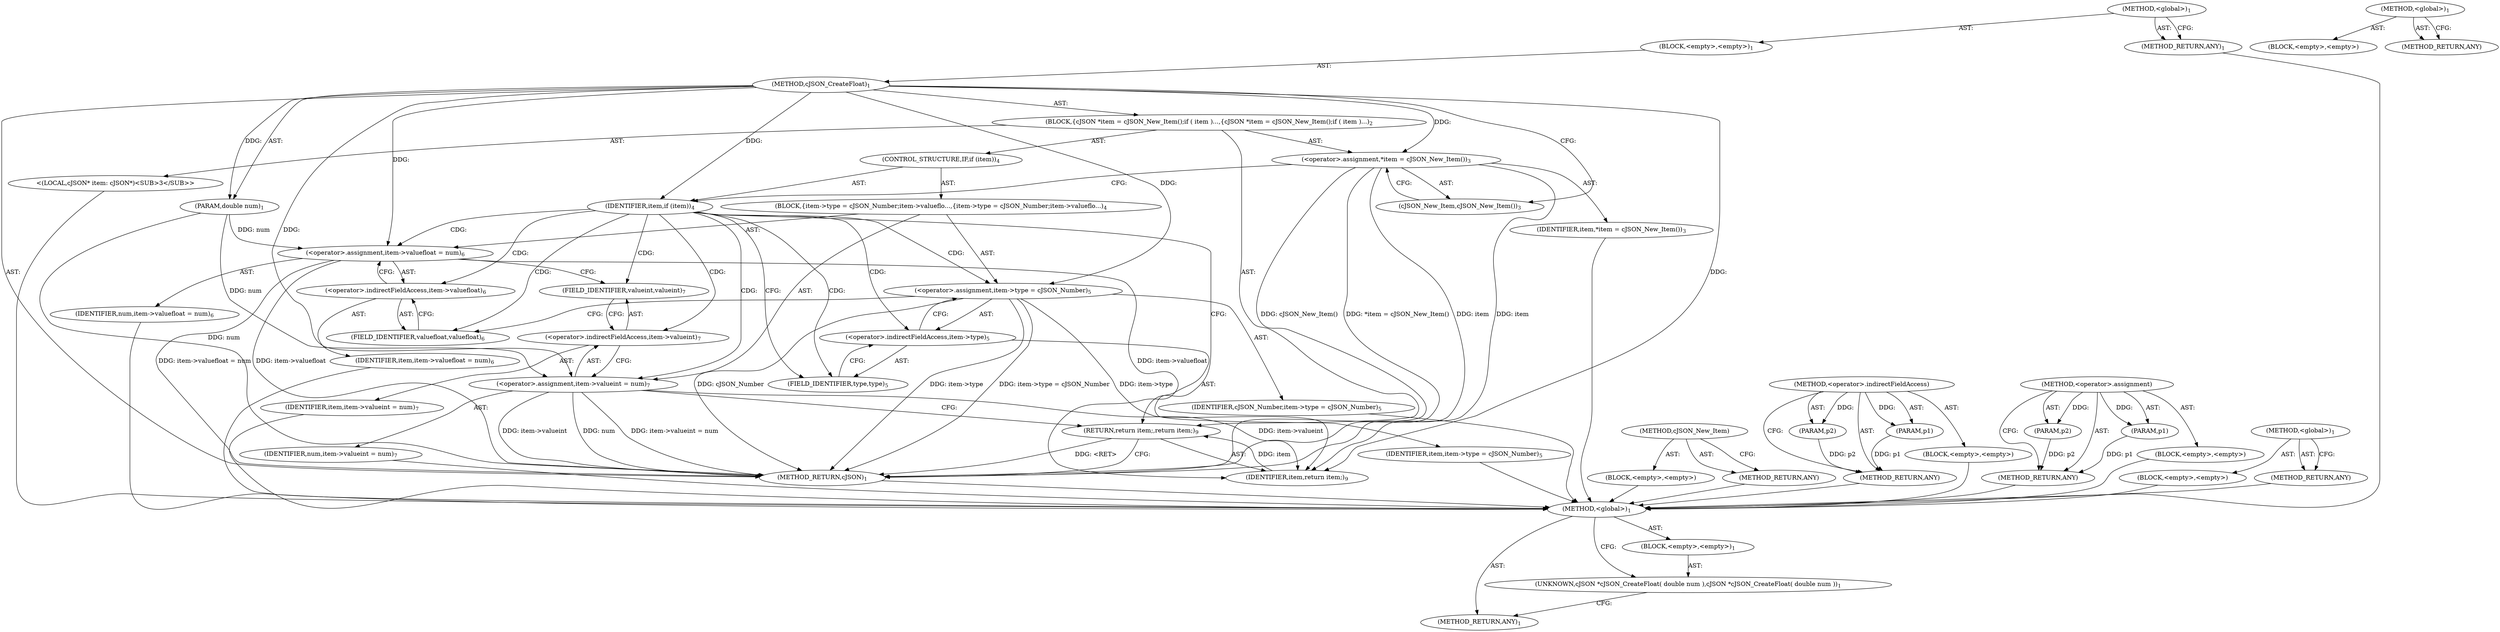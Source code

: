 digraph "&lt;global&gt;" {
vulnerable_6 [label=<(METHOD,&lt;global&gt;)<SUB>1</SUB>>];
vulnerable_7 [label=<(BLOCK,&lt;empty&gt;,&lt;empty&gt;)<SUB>1</SUB>>];
vulnerable_8 [label=<(METHOD,cJSON_CreateFloat)<SUB>1</SUB>>];
vulnerable_9 [label=<(PARAM,double num)<SUB>1</SUB>>];
vulnerable_10 [label=<(BLOCK,{
	cJSON *item = cJSON_New_Item();
	if ( item )...,{
	cJSON *item = cJSON_New_Item();
	if ( item )...)<SUB>2</SUB>>];
vulnerable_11 [label="<(LOCAL,cJSON* item: cJSON*)<SUB>3</SUB>>"];
vulnerable_12 [label=<(&lt;operator&gt;.assignment,*item = cJSON_New_Item())<SUB>3</SUB>>];
vulnerable_13 [label=<(IDENTIFIER,item,*item = cJSON_New_Item())<SUB>3</SUB>>];
vulnerable_14 [label=<(cJSON_New_Item,cJSON_New_Item())<SUB>3</SUB>>];
vulnerable_15 [label=<(CONTROL_STRUCTURE,IF,if (item))<SUB>4</SUB>>];
vulnerable_16 [label=<(IDENTIFIER,item,if (item))<SUB>4</SUB>>];
vulnerable_17 [label=<(BLOCK,{
		item-&gt;type = cJSON_Number;
		item-&gt;valueflo...,{
		item-&gt;type = cJSON_Number;
		item-&gt;valueflo...)<SUB>4</SUB>>];
vulnerable_18 [label=<(&lt;operator&gt;.assignment,item-&gt;type = cJSON_Number)<SUB>5</SUB>>];
vulnerable_19 [label=<(&lt;operator&gt;.indirectFieldAccess,item-&gt;type)<SUB>5</SUB>>];
vulnerable_20 [label=<(IDENTIFIER,item,item-&gt;type = cJSON_Number)<SUB>5</SUB>>];
vulnerable_21 [label=<(FIELD_IDENTIFIER,type,type)<SUB>5</SUB>>];
vulnerable_22 [label=<(IDENTIFIER,cJSON_Number,item-&gt;type = cJSON_Number)<SUB>5</SUB>>];
vulnerable_23 [label=<(&lt;operator&gt;.assignment,item-&gt;valuefloat = num)<SUB>6</SUB>>];
vulnerable_24 [label=<(&lt;operator&gt;.indirectFieldAccess,item-&gt;valuefloat)<SUB>6</SUB>>];
vulnerable_25 [label=<(IDENTIFIER,item,item-&gt;valuefloat = num)<SUB>6</SUB>>];
vulnerable_26 [label=<(FIELD_IDENTIFIER,valuefloat,valuefloat)<SUB>6</SUB>>];
vulnerable_27 [label=<(IDENTIFIER,num,item-&gt;valuefloat = num)<SUB>6</SUB>>];
vulnerable_28 [label=<(&lt;operator&gt;.assignment,item-&gt;valueint = num)<SUB>7</SUB>>];
vulnerable_29 [label=<(&lt;operator&gt;.indirectFieldAccess,item-&gt;valueint)<SUB>7</SUB>>];
vulnerable_30 [label=<(IDENTIFIER,item,item-&gt;valueint = num)<SUB>7</SUB>>];
vulnerable_31 [label=<(FIELD_IDENTIFIER,valueint,valueint)<SUB>7</SUB>>];
vulnerable_32 [label=<(IDENTIFIER,num,item-&gt;valueint = num)<SUB>7</SUB>>];
vulnerable_33 [label=<(RETURN,return item;,return item;)<SUB>9</SUB>>];
vulnerable_34 [label=<(IDENTIFIER,item,return item;)<SUB>9</SUB>>];
vulnerable_35 [label=<(METHOD_RETURN,cJSON)<SUB>1</SUB>>];
vulnerable_37 [label=<(METHOD_RETURN,ANY)<SUB>1</SUB>>];
vulnerable_61 [label=<(METHOD,cJSON_New_Item)>];
vulnerable_62 [label=<(BLOCK,&lt;empty&gt;,&lt;empty&gt;)>];
vulnerable_63 [label=<(METHOD_RETURN,ANY)>];
vulnerable_64 [label=<(METHOD,&lt;operator&gt;.indirectFieldAccess)>];
vulnerable_65 [label=<(PARAM,p1)>];
vulnerable_66 [label=<(PARAM,p2)>];
vulnerable_67 [label=<(BLOCK,&lt;empty&gt;,&lt;empty&gt;)>];
vulnerable_68 [label=<(METHOD_RETURN,ANY)>];
vulnerable_56 [label=<(METHOD,&lt;operator&gt;.assignment)>];
vulnerable_57 [label=<(PARAM,p1)>];
vulnerable_58 [label=<(PARAM,p2)>];
vulnerable_59 [label=<(BLOCK,&lt;empty&gt;,&lt;empty&gt;)>];
vulnerable_60 [label=<(METHOD_RETURN,ANY)>];
vulnerable_50 [label=<(METHOD,&lt;global&gt;)<SUB>1</SUB>>];
vulnerable_51 [label=<(BLOCK,&lt;empty&gt;,&lt;empty&gt;)>];
vulnerable_52 [label=<(METHOD_RETURN,ANY)>];
fixed_6 [label=<(METHOD,&lt;global&gt;)<SUB>1</SUB>>];
fixed_7 [label=<(BLOCK,&lt;empty&gt;,&lt;empty&gt;)<SUB>1</SUB>>];
fixed_8 [label=<(UNKNOWN,cJSON *cJSON_CreateFloat( double num ),cJSON *cJSON_CreateFloat( double num ))<SUB>1</SUB>>];
fixed_9 [label=<(METHOD_RETURN,ANY)<SUB>1</SUB>>];
fixed_14 [label=<(METHOD,&lt;global&gt;)<SUB>1</SUB>>];
fixed_15 [label=<(BLOCK,&lt;empty&gt;,&lt;empty&gt;)>];
fixed_16 [label=<(METHOD_RETURN,ANY)>];
vulnerable_6 -> vulnerable_7  [key=0, label="AST: "];
vulnerable_6 -> vulnerable_37  [key=0, label="AST: "];
vulnerable_6 -> vulnerable_37  [key=1, label="CFG: "];
vulnerable_7 -> vulnerable_8  [key=0, label="AST: "];
vulnerable_8 -> vulnerable_9  [key=0, label="AST: "];
vulnerable_8 -> vulnerable_9  [key=1, label="DDG: "];
vulnerable_8 -> vulnerable_10  [key=0, label="AST: "];
vulnerable_8 -> vulnerable_35  [key=0, label="AST: "];
vulnerable_8 -> vulnerable_14  [key=0, label="CFG: "];
vulnerable_8 -> vulnerable_12  [key=0, label="DDG: "];
vulnerable_8 -> vulnerable_16  [key=0, label="DDG: "];
vulnerable_8 -> vulnerable_34  [key=0, label="DDG: "];
vulnerable_8 -> vulnerable_18  [key=0, label="DDG: "];
vulnerable_8 -> vulnerable_23  [key=0, label="DDG: "];
vulnerable_8 -> vulnerable_28  [key=0, label="DDG: "];
vulnerable_9 -> vulnerable_35  [key=0, label="DDG: num"];
vulnerable_9 -> vulnerable_23  [key=0, label="DDG: num"];
vulnerable_9 -> vulnerable_28  [key=0, label="DDG: num"];
vulnerable_10 -> vulnerable_11  [key=0, label="AST: "];
vulnerable_10 -> vulnerable_12  [key=0, label="AST: "];
vulnerable_10 -> vulnerable_15  [key=0, label="AST: "];
vulnerable_10 -> vulnerable_33  [key=0, label="AST: "];
vulnerable_11 -> fixed_6  [key=0];
vulnerable_12 -> vulnerable_13  [key=0, label="AST: "];
vulnerable_12 -> vulnerable_14  [key=0, label="AST: "];
vulnerable_12 -> vulnerable_16  [key=0, label="CFG: "];
vulnerable_12 -> vulnerable_35  [key=0, label="DDG: item"];
vulnerable_12 -> vulnerable_35  [key=1, label="DDG: cJSON_New_Item()"];
vulnerable_12 -> vulnerable_35  [key=2, label="DDG: *item = cJSON_New_Item()"];
vulnerable_12 -> vulnerable_34  [key=0, label="DDG: item"];
vulnerable_13 -> fixed_6  [key=0];
vulnerable_14 -> vulnerable_12  [key=0, label="CFG: "];
vulnerable_15 -> vulnerable_16  [key=0, label="AST: "];
vulnerable_15 -> vulnerable_17  [key=0, label="AST: "];
vulnerable_16 -> vulnerable_21  [key=0, label="CFG: "];
vulnerable_16 -> vulnerable_21  [key=1, label="CDG: "];
vulnerable_16 -> vulnerable_33  [key=0, label="CFG: "];
vulnerable_16 -> vulnerable_24  [key=0, label="CDG: "];
vulnerable_16 -> vulnerable_29  [key=0, label="CDG: "];
vulnerable_16 -> vulnerable_18  [key=0, label="CDG: "];
vulnerable_16 -> vulnerable_26  [key=0, label="CDG: "];
vulnerable_16 -> vulnerable_23  [key=0, label="CDG: "];
vulnerable_16 -> vulnerable_19  [key=0, label="CDG: "];
vulnerable_16 -> vulnerable_28  [key=0, label="CDG: "];
vulnerable_16 -> vulnerable_31  [key=0, label="CDG: "];
vulnerable_17 -> vulnerable_18  [key=0, label="AST: "];
vulnerable_17 -> vulnerable_23  [key=0, label="AST: "];
vulnerable_17 -> vulnerable_28  [key=0, label="AST: "];
vulnerable_18 -> vulnerable_19  [key=0, label="AST: "];
vulnerable_18 -> vulnerable_22  [key=0, label="AST: "];
vulnerable_18 -> vulnerable_26  [key=0, label="CFG: "];
vulnerable_18 -> vulnerable_35  [key=0, label="DDG: item-&gt;type"];
vulnerable_18 -> vulnerable_35  [key=1, label="DDG: item-&gt;type = cJSON_Number"];
vulnerable_18 -> vulnerable_35  [key=2, label="DDG: cJSON_Number"];
vulnerable_18 -> vulnerable_34  [key=0, label="DDG: item-&gt;type"];
vulnerable_19 -> vulnerable_20  [key=0, label="AST: "];
vulnerable_19 -> vulnerable_21  [key=0, label="AST: "];
vulnerable_19 -> vulnerable_18  [key=0, label="CFG: "];
vulnerable_20 -> fixed_6  [key=0];
vulnerable_21 -> vulnerable_19  [key=0, label="CFG: "];
vulnerable_22 -> fixed_6  [key=0];
vulnerable_23 -> vulnerable_24  [key=0, label="AST: "];
vulnerable_23 -> vulnerable_27  [key=0, label="AST: "];
vulnerable_23 -> vulnerable_31  [key=0, label="CFG: "];
vulnerable_23 -> vulnerable_35  [key=0, label="DDG: item-&gt;valuefloat"];
vulnerable_23 -> vulnerable_35  [key=1, label="DDG: item-&gt;valuefloat = num"];
vulnerable_23 -> vulnerable_34  [key=0, label="DDG: item-&gt;valuefloat"];
vulnerable_24 -> vulnerable_25  [key=0, label="AST: "];
vulnerable_24 -> vulnerable_26  [key=0, label="AST: "];
vulnerable_24 -> vulnerable_23  [key=0, label="CFG: "];
vulnerable_25 -> fixed_6  [key=0];
vulnerable_26 -> vulnerable_24  [key=0, label="CFG: "];
vulnerable_27 -> fixed_6  [key=0];
vulnerable_28 -> vulnerable_29  [key=0, label="AST: "];
vulnerable_28 -> vulnerable_32  [key=0, label="AST: "];
vulnerable_28 -> vulnerable_33  [key=0, label="CFG: "];
vulnerable_28 -> vulnerable_35  [key=0, label="DDG: item-&gt;valueint"];
vulnerable_28 -> vulnerable_35  [key=1, label="DDG: num"];
vulnerable_28 -> vulnerable_35  [key=2, label="DDG: item-&gt;valueint = num"];
vulnerable_28 -> vulnerable_34  [key=0, label="DDG: item-&gt;valueint"];
vulnerable_29 -> vulnerable_30  [key=0, label="AST: "];
vulnerable_29 -> vulnerable_31  [key=0, label="AST: "];
vulnerable_29 -> vulnerable_28  [key=0, label="CFG: "];
vulnerable_30 -> fixed_6  [key=0];
vulnerable_31 -> vulnerable_29  [key=0, label="CFG: "];
vulnerable_32 -> fixed_6  [key=0];
vulnerable_33 -> vulnerable_34  [key=0, label="AST: "];
vulnerable_33 -> vulnerable_35  [key=0, label="CFG: "];
vulnerable_33 -> vulnerable_35  [key=1, label="DDG: &lt;RET&gt;"];
vulnerable_34 -> vulnerable_33  [key=0, label="DDG: item"];
vulnerable_35 -> fixed_6  [key=0];
vulnerable_37 -> fixed_6  [key=0];
vulnerable_61 -> vulnerable_62  [key=0, label="AST: "];
vulnerable_61 -> vulnerable_63  [key=0, label="AST: "];
vulnerable_61 -> vulnerable_63  [key=1, label="CFG: "];
vulnerable_62 -> fixed_6  [key=0];
vulnerable_63 -> fixed_6  [key=0];
vulnerable_64 -> vulnerable_65  [key=0, label="AST: "];
vulnerable_64 -> vulnerable_65  [key=1, label="DDG: "];
vulnerable_64 -> vulnerable_67  [key=0, label="AST: "];
vulnerable_64 -> vulnerable_66  [key=0, label="AST: "];
vulnerable_64 -> vulnerable_66  [key=1, label="DDG: "];
vulnerable_64 -> vulnerable_68  [key=0, label="AST: "];
vulnerable_64 -> vulnerable_68  [key=1, label="CFG: "];
vulnerable_65 -> vulnerable_68  [key=0, label="DDG: p1"];
vulnerable_66 -> vulnerable_68  [key=0, label="DDG: p2"];
vulnerable_67 -> fixed_6  [key=0];
vulnerable_68 -> fixed_6  [key=0];
vulnerable_56 -> vulnerable_57  [key=0, label="AST: "];
vulnerable_56 -> vulnerable_57  [key=1, label="DDG: "];
vulnerable_56 -> vulnerable_59  [key=0, label="AST: "];
vulnerable_56 -> vulnerable_58  [key=0, label="AST: "];
vulnerable_56 -> vulnerable_58  [key=1, label="DDG: "];
vulnerable_56 -> vulnerable_60  [key=0, label="AST: "];
vulnerable_56 -> vulnerable_60  [key=1, label="CFG: "];
vulnerable_57 -> vulnerable_60  [key=0, label="DDG: p1"];
vulnerable_58 -> vulnerable_60  [key=0, label="DDG: p2"];
vulnerable_59 -> fixed_6  [key=0];
vulnerable_60 -> fixed_6  [key=0];
vulnerable_50 -> vulnerable_51  [key=0, label="AST: "];
vulnerable_50 -> vulnerable_52  [key=0, label="AST: "];
vulnerable_50 -> vulnerable_52  [key=1, label="CFG: "];
vulnerable_51 -> fixed_6  [key=0];
vulnerable_52 -> fixed_6  [key=0];
fixed_6 -> fixed_7  [key=0, label="AST: "];
fixed_6 -> fixed_9  [key=0, label="AST: "];
fixed_6 -> fixed_8  [key=0, label="CFG: "];
fixed_7 -> fixed_8  [key=0, label="AST: "];
fixed_8 -> fixed_9  [key=0, label="CFG: "];
fixed_14 -> fixed_15  [key=0, label="AST: "];
fixed_14 -> fixed_16  [key=0, label="AST: "];
fixed_14 -> fixed_16  [key=1, label="CFG: "];
}
